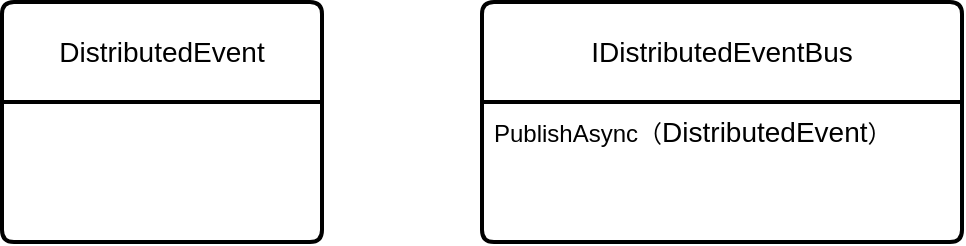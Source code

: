 <mxfile version="24.7.13">
  <diagram name="第 1 页" id="5UTdUSCFDeGSHlMIjqyq">
    <mxGraphModel dx="989" dy="509" grid="1" gridSize="10" guides="1" tooltips="1" connect="1" arrows="1" fold="1" page="1" pageScale="1" pageWidth="827" pageHeight="1169" math="0" shadow="0">
      <root>
        <mxCell id="0" />
        <mxCell id="1" parent="0" />
        <mxCell id="3pO6pO-CsgbG8wy_Jp-4-3" value="IDistributedEventBus" style="swimlane;childLayout=stackLayout;horizontal=1;startSize=50;horizontalStack=0;rounded=1;fontSize=14;fontStyle=0;strokeWidth=2;resizeParent=0;resizeLast=1;shadow=0;dashed=0;align=center;arcSize=4;whiteSpace=wrap;html=1;" vertex="1" parent="1">
          <mxGeometry x="340" y="210" width="240" height="120" as="geometry" />
        </mxCell>
        <mxCell id="3pO6pO-CsgbG8wy_Jp-4-4" value="PublishAsync（&lt;span style=&quot;font-size: 14px; text-align: center; text-wrap: wrap;&quot;&gt;DistributedEvent&lt;/span&gt;）" style="align=left;strokeColor=none;fillColor=none;spacingLeft=4;fontSize=12;verticalAlign=top;resizable=0;rotatable=0;part=1;html=1;" vertex="1" parent="3pO6pO-CsgbG8wy_Jp-4-3">
          <mxGeometry y="50" width="240" height="70" as="geometry" />
        </mxCell>
        <mxCell id="3pO6pO-CsgbG8wy_Jp-4-5" value="DistributedEvent" style="swimlane;childLayout=stackLayout;horizontal=1;startSize=50;horizontalStack=0;rounded=1;fontSize=14;fontStyle=0;strokeWidth=2;resizeParent=0;resizeLast=1;shadow=0;dashed=0;align=center;arcSize=4;whiteSpace=wrap;html=1;" vertex="1" parent="1">
          <mxGeometry x="100" y="210" width="160" height="120" as="geometry" />
        </mxCell>
      </root>
    </mxGraphModel>
  </diagram>
</mxfile>
